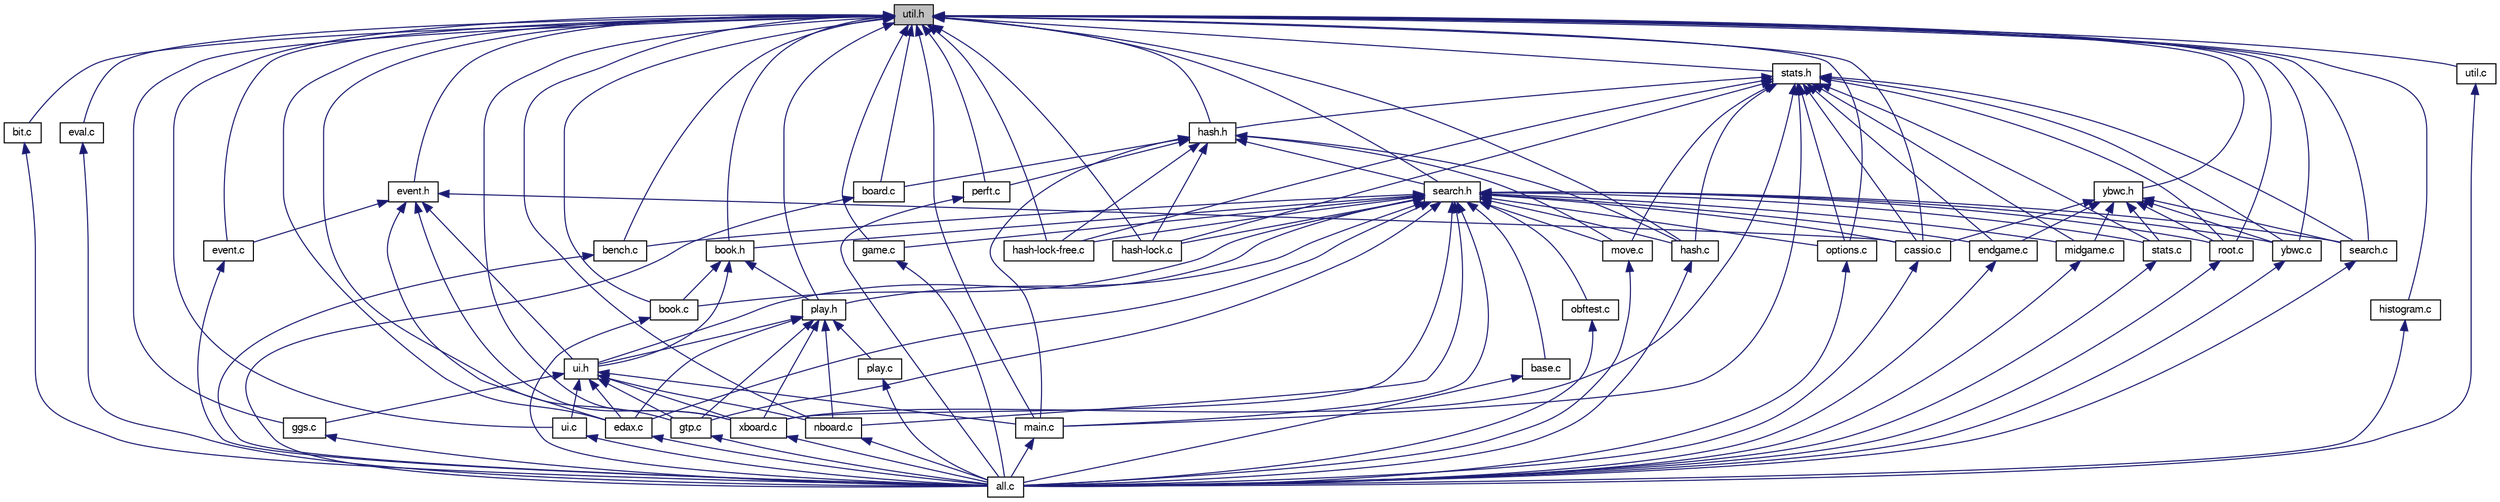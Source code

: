 digraph "util.h"
{
 // LATEX_PDF_SIZE
  bgcolor="transparent";
  edge [fontname="FreeSans",fontsize="10",labelfontname="FreeSans",labelfontsize="10"];
  node [fontname="FreeSans",fontsize="10",shape=record];
  Node1 [label="util.h",height=0.2,width=0.4,color="black", fillcolor="grey75", style="filled", fontcolor="black",tooltip="Miscellaneous utilities header."];
  Node1 -> Node2 [dir="back",color="midnightblue",fontsize="10",style="solid",fontname="FreeSans"];
  Node2 [label="bench.c",height=0.2,width=0.4,color="black",URL="$bench_8c.html",tooltip=" "];
  Node2 -> Node3 [dir="back",color="midnightblue",fontsize="10",style="solid",fontname="FreeSans"];
  Node3 [label="all.c",height=0.2,width=0.4,color="black",URL="$all_8c.html",tooltip="Gather all other files to facilitate compiler inter-procedural optimization."];
  Node1 -> Node4 [dir="back",color="midnightblue",fontsize="10",style="solid",fontname="FreeSans"];
  Node4 [label="bit.c",height=0.2,width=0.4,color="black",URL="$bit_8c.html",tooltip=" "];
  Node4 -> Node3 [dir="back",color="midnightblue",fontsize="10",style="solid",fontname="FreeSans"];
  Node1 -> Node5 [dir="back",color="midnightblue",fontsize="10",style="solid",fontname="FreeSans"];
  Node5 [label="board.c",height=0.2,width=0.4,color="black",URL="$board_8c.html",tooltip=" "];
  Node5 -> Node3 [dir="back",color="midnightblue",fontsize="10",style="solid",fontname="FreeSans"];
  Node1 -> Node6 [dir="back",color="midnightblue",fontsize="10",style="solid",fontname="FreeSans"];
  Node6 [label="book.c",height=0.2,width=0.4,color="black",URL="$book_8c.html",tooltip=" "];
  Node6 -> Node3 [dir="back",color="midnightblue",fontsize="10",style="solid",fontname="FreeSans"];
  Node1 -> Node7 [dir="back",color="midnightblue",fontsize="10",style="solid",fontname="FreeSans"];
  Node7 [label="book.h",height=0.2,width=0.4,color="black",URL="$book_8h.html",tooltip=" "];
  Node7 -> Node6 [dir="back",color="midnightblue",fontsize="10",style="solid",fontname="FreeSans"];
  Node7 -> Node8 [dir="back",color="midnightblue",fontsize="10",style="solid",fontname="FreeSans"];
  Node8 [label="play.h",height=0.2,width=0.4,color="black",URL="$play_8h.html",tooltip="Edax play control - header file."];
  Node8 -> Node9 [dir="back",color="midnightblue",fontsize="10",style="solid",fontname="FreeSans"];
  Node9 [label="edax.c",height=0.2,width=0.4,color="black",URL="$edax_8c.html",tooltip="Edax protocol."];
  Node9 -> Node3 [dir="back",color="midnightblue",fontsize="10",style="solid",fontname="FreeSans"];
  Node8 -> Node10 [dir="back",color="midnightblue",fontsize="10",style="solid",fontname="FreeSans"];
  Node10 [label="gtp.c",height=0.2,width=0.4,color="black",URL="$gtp_8c.html",tooltip=" "];
  Node10 -> Node3 [dir="back",color="midnightblue",fontsize="10",style="solid",fontname="FreeSans"];
  Node8 -> Node11 [dir="back",color="midnightblue",fontsize="10",style="solid",fontname="FreeSans"];
  Node11 [label="nboard.c",height=0.2,width=0.4,color="black",URL="$nboard_8c.html",tooltip=" "];
  Node11 -> Node3 [dir="back",color="midnightblue",fontsize="10",style="solid",fontname="FreeSans"];
  Node8 -> Node12 [dir="back",color="midnightblue",fontsize="10",style="solid",fontname="FreeSans"];
  Node12 [label="play.c",height=0.2,width=0.4,color="black",URL="$play_8c.html",tooltip=" "];
  Node12 -> Node3 [dir="back",color="midnightblue",fontsize="10",style="solid",fontname="FreeSans"];
  Node8 -> Node13 [dir="back",color="midnightblue",fontsize="10",style="solid",fontname="FreeSans"];
  Node13 [label="ui.h",height=0.2,width=0.4,color="black",URL="$ui_8h.html",tooltip="User interface header."];
  Node13 -> Node9 [dir="back",color="midnightblue",fontsize="10",style="solid",fontname="FreeSans"];
  Node13 -> Node14 [dir="back",color="midnightblue",fontsize="10",style="solid",fontname="FreeSans"];
  Node14 [label="ggs.c",height=0.2,width=0.4,color="black",URL="$ggs_8c.html",tooltip=" "];
  Node14 -> Node3 [dir="back",color="midnightblue",fontsize="10",style="solid",fontname="FreeSans"];
  Node13 -> Node10 [dir="back",color="midnightblue",fontsize="10",style="solid",fontname="FreeSans"];
  Node13 -> Node15 [dir="back",color="midnightblue",fontsize="10",style="solid",fontname="FreeSans"];
  Node15 [label="main.c",height=0.2,width=0.4,color="black",URL="$main_8c.html",tooltip="Main file."];
  Node15 -> Node3 [dir="back",color="midnightblue",fontsize="10",style="solid",fontname="FreeSans"];
  Node13 -> Node11 [dir="back",color="midnightblue",fontsize="10",style="solid",fontname="FreeSans"];
  Node13 -> Node16 [dir="back",color="midnightblue",fontsize="10",style="solid",fontname="FreeSans"];
  Node16 [label="ui.c",height=0.2,width=0.4,color="black",URL="$ui_8c.html",tooltip="User interface."];
  Node16 -> Node3 [dir="back",color="midnightblue",fontsize="10",style="solid",fontname="FreeSans"];
  Node13 -> Node17 [dir="back",color="midnightblue",fontsize="10",style="solid",fontname="FreeSans"];
  Node17 [label="xboard.c",height=0.2,width=0.4,color="black",URL="$xboard_8c.html",tooltip="xboard protocol."];
  Node17 -> Node3 [dir="back",color="midnightblue",fontsize="10",style="solid",fontname="FreeSans"];
  Node8 -> Node17 [dir="back",color="midnightblue",fontsize="10",style="solid",fontname="FreeSans"];
  Node7 -> Node13 [dir="back",color="midnightblue",fontsize="10",style="solid",fontname="FreeSans"];
  Node1 -> Node18 [dir="back",color="midnightblue",fontsize="10",style="solid",fontname="FreeSans"];
  Node18 [label="cassio.c",height=0.2,width=0.4,color="black",URL="$cassio_8c.html",tooltip=" "];
  Node18 -> Node3 [dir="back",color="midnightblue",fontsize="10",style="solid",fontname="FreeSans"];
  Node1 -> Node9 [dir="back",color="midnightblue",fontsize="10",style="solid",fontname="FreeSans"];
  Node1 -> Node19 [dir="back",color="midnightblue",fontsize="10",style="solid",fontname="FreeSans"];
  Node19 [label="eval.c",height=0.2,width=0.4,color="black",URL="$eval_8c.html",tooltip=" "];
  Node19 -> Node3 [dir="back",color="midnightblue",fontsize="10",style="solid",fontname="FreeSans"];
  Node1 -> Node20 [dir="back",color="midnightblue",fontsize="10",style="solid",fontname="FreeSans"];
  Node20 [label="event.c",height=0.2,width=0.4,color="black",URL="$event_8c.html",tooltip=" "];
  Node20 -> Node3 [dir="back",color="midnightblue",fontsize="10",style="solid",fontname="FreeSans"];
  Node1 -> Node21 [dir="back",color="midnightblue",fontsize="10",style="solid",fontname="FreeSans"];
  Node21 [label="event.h",height=0.2,width=0.4,color="black",URL="$event_8h.html",tooltip=" "];
  Node21 -> Node18 [dir="back",color="midnightblue",fontsize="10",style="solid",fontname="FreeSans"];
  Node21 -> Node9 [dir="back",color="midnightblue",fontsize="10",style="solid",fontname="FreeSans"];
  Node21 -> Node20 [dir="back",color="midnightblue",fontsize="10",style="solid",fontname="FreeSans"];
  Node21 -> Node13 [dir="back",color="midnightblue",fontsize="10",style="solid",fontname="FreeSans"];
  Node21 -> Node17 [dir="back",color="midnightblue",fontsize="10",style="solid",fontname="FreeSans"];
  Node1 -> Node22 [dir="back",color="midnightblue",fontsize="10",style="solid",fontname="FreeSans"];
  Node22 [label="game.c",height=0.2,width=0.4,color="black",URL="$game_8c.html",tooltip=" "];
  Node22 -> Node3 [dir="back",color="midnightblue",fontsize="10",style="solid",fontname="FreeSans"];
  Node1 -> Node14 [dir="back",color="midnightblue",fontsize="10",style="solid",fontname="FreeSans"];
  Node1 -> Node10 [dir="back",color="midnightblue",fontsize="10",style="solid",fontname="FreeSans"];
  Node1 -> Node23 [dir="back",color="midnightblue",fontsize="10",style="solid",fontname="FreeSans"];
  Node23 [label="hash-lock-free.c",height=0.2,width=0.4,color="black",URL="$hash-lock-free_8c.html",tooltip=" "];
  Node1 -> Node24 [dir="back",color="midnightblue",fontsize="10",style="solid",fontname="FreeSans"];
  Node24 [label="hash-lock.c",height=0.2,width=0.4,color="black",URL="$hash-lock_8c.html",tooltip=" "];
  Node1 -> Node25 [dir="back",color="midnightblue",fontsize="10",style="solid",fontname="FreeSans"];
  Node25 [label="hash.c",height=0.2,width=0.4,color="black",URL="$hash_8c.html",tooltip="Lock-free transposition table."];
  Node25 -> Node3 [dir="back",color="midnightblue",fontsize="10",style="solid",fontname="FreeSans"];
  Node1 -> Node26 [dir="back",color="midnightblue",fontsize="10",style="solid",fontname="FreeSans"];
  Node26 [label="hash.h",height=0.2,width=0.4,color="black",URL="$hash_8h.html",tooltip=" "];
  Node26 -> Node5 [dir="back",color="midnightblue",fontsize="10",style="solid",fontname="FreeSans"];
  Node26 -> Node23 [dir="back",color="midnightblue",fontsize="10",style="solid",fontname="FreeSans"];
  Node26 -> Node24 [dir="back",color="midnightblue",fontsize="10",style="solid",fontname="FreeSans"];
  Node26 -> Node25 [dir="back",color="midnightblue",fontsize="10",style="solid",fontname="FreeSans"];
  Node26 -> Node15 [dir="back",color="midnightblue",fontsize="10",style="solid",fontname="FreeSans"];
  Node26 -> Node27 [dir="back",color="midnightblue",fontsize="10",style="solid",fontname="FreeSans"];
  Node27 [label="move.c",height=0.2,width=0.4,color="black",URL="$move_8c.html",tooltip="Move & list of moves management."];
  Node27 -> Node3 [dir="back",color="midnightblue",fontsize="10",style="solid",fontname="FreeSans"];
  Node26 -> Node28 [dir="back",color="midnightblue",fontsize="10",style="solid",fontname="FreeSans"];
  Node28 [label="perft.c",height=0.2,width=0.4,color="black",URL="$perft_8c.html",tooltip="Move generator test."];
  Node28 -> Node3 [dir="back",color="midnightblue",fontsize="10",style="solid",fontname="FreeSans"];
  Node26 -> Node29 [dir="back",color="midnightblue",fontsize="10",style="solid",fontname="FreeSans"];
  Node29 [label="search.h",height=0.2,width=0.4,color="black",URL="$search_8h.html",tooltip=" "];
  Node29 -> Node30 [dir="back",color="midnightblue",fontsize="10",style="solid",fontname="FreeSans"];
  Node30 [label="base.c",height=0.2,width=0.4,color="black",URL="$base_8c.html",tooltip=" "];
  Node30 -> Node3 [dir="back",color="midnightblue",fontsize="10",style="solid",fontname="FreeSans"];
  Node29 -> Node2 [dir="back",color="midnightblue",fontsize="10",style="solid",fontname="FreeSans"];
  Node29 -> Node6 [dir="back",color="midnightblue",fontsize="10",style="solid",fontname="FreeSans"];
  Node29 -> Node7 [dir="back",color="midnightblue",fontsize="10",style="solid",fontname="FreeSans"];
  Node29 -> Node18 [dir="back",color="midnightblue",fontsize="10",style="solid",fontname="FreeSans"];
  Node29 -> Node9 [dir="back",color="midnightblue",fontsize="10",style="solid",fontname="FreeSans"];
  Node29 -> Node31 [dir="back",color="midnightblue",fontsize="10",style="solid",fontname="FreeSans"];
  Node31 [label="endgame.c",height=0.2,width=0.4,color="black",URL="$endgame_8c.html",tooltip=" "];
  Node31 -> Node3 [dir="back",color="midnightblue",fontsize="10",style="solid",fontname="FreeSans"];
  Node29 -> Node22 [dir="back",color="midnightblue",fontsize="10",style="solid",fontname="FreeSans"];
  Node29 -> Node10 [dir="back",color="midnightblue",fontsize="10",style="solid",fontname="FreeSans"];
  Node29 -> Node23 [dir="back",color="midnightblue",fontsize="10",style="solid",fontname="FreeSans"];
  Node29 -> Node24 [dir="back",color="midnightblue",fontsize="10",style="solid",fontname="FreeSans"];
  Node29 -> Node25 [dir="back",color="midnightblue",fontsize="10",style="solid",fontname="FreeSans"];
  Node29 -> Node15 [dir="back",color="midnightblue",fontsize="10",style="solid",fontname="FreeSans"];
  Node29 -> Node32 [dir="back",color="midnightblue",fontsize="10",style="solid",fontname="FreeSans"];
  Node32 [label="midgame.c",height=0.2,width=0.4,color="black",URL="$midgame_8c.html",tooltip=" "];
  Node32 -> Node3 [dir="back",color="midnightblue",fontsize="10",style="solid",fontname="FreeSans"];
  Node29 -> Node27 [dir="back",color="midnightblue",fontsize="10",style="solid",fontname="FreeSans"];
  Node29 -> Node11 [dir="back",color="midnightblue",fontsize="10",style="solid",fontname="FreeSans"];
  Node29 -> Node33 [dir="back",color="midnightblue",fontsize="10",style="solid",fontname="FreeSans"];
  Node33 [label="obftest.c",height=0.2,width=0.4,color="black",URL="$obftest_8c.html",tooltip="Testing Edax from Othello Board Files (OBF)."];
  Node33 -> Node3 [dir="back",color="midnightblue",fontsize="10",style="solid",fontname="FreeSans"];
  Node29 -> Node34 [dir="back",color="midnightblue",fontsize="10",style="solid",fontname="FreeSans"];
  Node34 [label="options.c",height=0.2,width=0.4,color="black",URL="$options_8c.html",tooltip=" "];
  Node34 -> Node3 [dir="back",color="midnightblue",fontsize="10",style="solid",fontname="FreeSans"];
  Node29 -> Node8 [dir="back",color="midnightblue",fontsize="10",style="solid",fontname="FreeSans"];
  Node29 -> Node35 [dir="back",color="midnightblue",fontsize="10",style="solid",fontname="FreeSans"];
  Node35 [label="root.c",height=0.2,width=0.4,color="black",URL="$root_8c.html",tooltip=" "];
  Node35 -> Node3 [dir="back",color="midnightblue",fontsize="10",style="solid",fontname="FreeSans"];
  Node29 -> Node36 [dir="back",color="midnightblue",fontsize="10",style="solid",fontname="FreeSans"];
  Node36 [label="search.c",height=0.2,width=0.4,color="black",URL="$search_8c.html",tooltip=" "];
  Node36 -> Node3 [dir="back",color="midnightblue",fontsize="10",style="solid",fontname="FreeSans"];
  Node29 -> Node37 [dir="back",color="midnightblue",fontsize="10",style="solid",fontname="FreeSans"];
  Node37 [label="stats.c",height=0.2,width=0.4,color="black",URL="$stats_8c.html",tooltip="Statistics."];
  Node37 -> Node3 [dir="back",color="midnightblue",fontsize="10",style="solid",fontname="FreeSans"];
  Node29 -> Node13 [dir="back",color="midnightblue",fontsize="10",style="solid",fontname="FreeSans"];
  Node29 -> Node17 [dir="back",color="midnightblue",fontsize="10",style="solid",fontname="FreeSans"];
  Node29 -> Node38 [dir="back",color="midnightblue",fontsize="10",style="solid",fontname="FreeSans"];
  Node38 [label="ybwc.c",height=0.2,width=0.4,color="black",URL="$ybwc_8c.html",tooltip="Parallel search."];
  Node38 -> Node3 [dir="back",color="midnightblue",fontsize="10",style="solid",fontname="FreeSans"];
  Node1 -> Node39 [dir="back",color="midnightblue",fontsize="10",style="solid",fontname="FreeSans"];
  Node39 [label="histogram.c",height=0.2,width=0.4,color="black",URL="$histogram_8c.html",tooltip=" "];
  Node39 -> Node3 [dir="back",color="midnightblue",fontsize="10",style="solid",fontname="FreeSans"];
  Node1 -> Node15 [dir="back",color="midnightblue",fontsize="10",style="solid",fontname="FreeSans"];
  Node1 -> Node11 [dir="back",color="midnightblue",fontsize="10",style="solid",fontname="FreeSans"];
  Node1 -> Node34 [dir="back",color="midnightblue",fontsize="10",style="solid",fontname="FreeSans"];
  Node1 -> Node28 [dir="back",color="midnightblue",fontsize="10",style="solid",fontname="FreeSans"];
  Node1 -> Node8 [dir="back",color="midnightblue",fontsize="10",style="solid",fontname="FreeSans"];
  Node1 -> Node35 [dir="back",color="midnightblue",fontsize="10",style="solid",fontname="FreeSans"];
  Node1 -> Node36 [dir="back",color="midnightblue",fontsize="10",style="solid",fontname="FreeSans"];
  Node1 -> Node29 [dir="back",color="midnightblue",fontsize="10",style="solid",fontname="FreeSans"];
  Node1 -> Node40 [dir="back",color="midnightblue",fontsize="10",style="solid",fontname="FreeSans"];
  Node40 [label="stats.h",height=0.2,width=0.4,color="black",URL="$stats_8h.html",tooltip="Statistics header."];
  Node40 -> Node18 [dir="back",color="midnightblue",fontsize="10",style="solid",fontname="FreeSans"];
  Node40 -> Node31 [dir="back",color="midnightblue",fontsize="10",style="solid",fontname="FreeSans"];
  Node40 -> Node23 [dir="back",color="midnightblue",fontsize="10",style="solid",fontname="FreeSans"];
  Node40 -> Node24 [dir="back",color="midnightblue",fontsize="10",style="solid",fontname="FreeSans"];
  Node40 -> Node25 [dir="back",color="midnightblue",fontsize="10",style="solid",fontname="FreeSans"];
  Node40 -> Node26 [dir="back",color="midnightblue",fontsize="10",style="solid",fontname="FreeSans"];
  Node40 -> Node15 [dir="back",color="midnightblue",fontsize="10",style="solid",fontname="FreeSans"];
  Node40 -> Node32 [dir="back",color="midnightblue",fontsize="10",style="solid",fontname="FreeSans"];
  Node40 -> Node27 [dir="back",color="midnightblue",fontsize="10",style="solid",fontname="FreeSans"];
  Node40 -> Node34 [dir="back",color="midnightblue",fontsize="10",style="solid",fontname="FreeSans"];
  Node40 -> Node35 [dir="back",color="midnightblue",fontsize="10",style="solid",fontname="FreeSans"];
  Node40 -> Node36 [dir="back",color="midnightblue",fontsize="10",style="solid",fontname="FreeSans"];
  Node40 -> Node37 [dir="back",color="midnightblue",fontsize="10",style="solid",fontname="FreeSans"];
  Node40 -> Node17 [dir="back",color="midnightblue",fontsize="10",style="solid",fontname="FreeSans"];
  Node40 -> Node38 [dir="back",color="midnightblue",fontsize="10",style="solid",fontname="FreeSans"];
  Node1 -> Node16 [dir="back",color="midnightblue",fontsize="10",style="solid",fontname="FreeSans"];
  Node1 -> Node41 [dir="back",color="midnightblue",fontsize="10",style="solid",fontname="FreeSans"];
  Node41 [label="util.c",height=0.2,width=0.4,color="black",URL="$util_8c.html",tooltip="Various utilities."];
  Node41 -> Node3 [dir="back",color="midnightblue",fontsize="10",style="solid",fontname="FreeSans"];
  Node1 -> Node17 [dir="back",color="midnightblue",fontsize="10",style="solid",fontname="FreeSans"];
  Node1 -> Node38 [dir="back",color="midnightblue",fontsize="10",style="solid",fontname="FreeSans"];
  Node1 -> Node42 [dir="back",color="midnightblue",fontsize="10",style="solid",fontname="FreeSans"];
  Node42 [label="ybwc.h",height=0.2,width=0.4,color="black",URL="$ybwc_8h.html",tooltip="Parallel search header."];
  Node42 -> Node18 [dir="back",color="midnightblue",fontsize="10",style="solid",fontname="FreeSans"];
  Node42 -> Node31 [dir="back",color="midnightblue",fontsize="10",style="solid",fontname="FreeSans"];
  Node42 -> Node32 [dir="back",color="midnightblue",fontsize="10",style="solid",fontname="FreeSans"];
  Node42 -> Node35 [dir="back",color="midnightblue",fontsize="10",style="solid",fontname="FreeSans"];
  Node42 -> Node36 [dir="back",color="midnightblue",fontsize="10",style="solid",fontname="FreeSans"];
  Node42 -> Node37 [dir="back",color="midnightblue",fontsize="10",style="solid",fontname="FreeSans"];
  Node42 -> Node38 [dir="back",color="midnightblue",fontsize="10",style="solid",fontname="FreeSans"];
}
